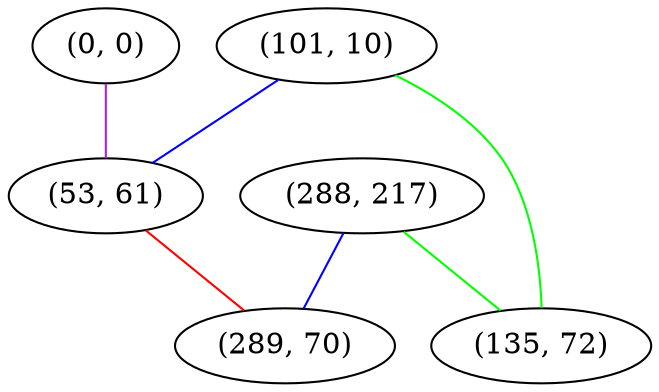 graph "" {
"(0, 0)";
"(101, 10)";
"(288, 217)";
"(53, 61)";
"(289, 70)";
"(135, 72)";
"(0, 0)" -- "(53, 61)"  [color=purple, key=0, weight=4];
"(101, 10)" -- "(135, 72)"  [color=green, key=0, weight=2];
"(101, 10)" -- "(53, 61)"  [color=blue, key=0, weight=3];
"(288, 217)" -- "(289, 70)"  [color=blue, key=0, weight=3];
"(288, 217)" -- "(135, 72)"  [color=green, key=0, weight=2];
"(53, 61)" -- "(289, 70)"  [color=red, key=0, weight=1];
}
